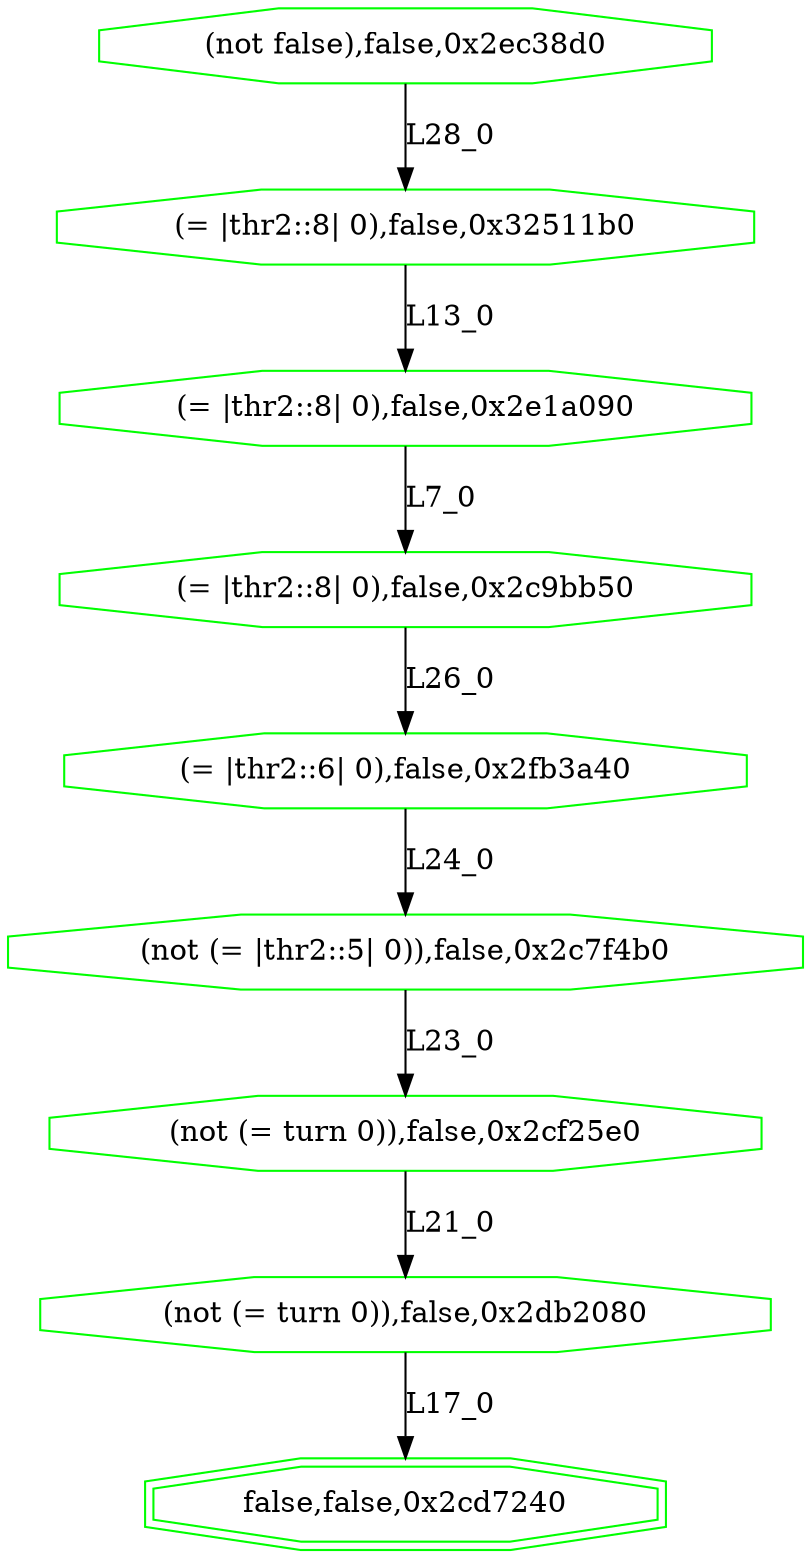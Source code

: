 digraph G {
0[label="(not false),false,0x2ec38d0", color=green,shape=octagon];
1[label="(= |thr2::8| 0),false,0x32511b0", color=green,shape=octagon];
2[label="(= |thr2::8| 0),false,0x2e1a090", color=green,shape=octagon];
3[label="(= |thr2::8| 0),false,0x2c9bb50", color=green,shape=octagon];
4[label="(= |thr2::6| 0),false,0x2fb3a40", color=green,shape=octagon];
5[label="(not (= |thr2::5| 0)),false,0x2c7f4b0", color=green,shape=octagon];
6[label="(not (= turn 0)),false,0x2cf25e0", color=green,shape=octagon];
7[label="(not (= turn 0)),false,0x2db2080", color=green,shape=octagon];
8[label="false,false,0x2cd7240", color=green,shape=doubleoctagon];
0->1 [label="L28_0"];
1->2 [label="L13_0"];
2->3 [label="L7_0"];
3->4 [label="L26_0"];
4->5 [label="L24_0"];
5->6 [label="L23_0"];
6->7 [label="L21_0"];
7->8 [label="L17_0"];
}
